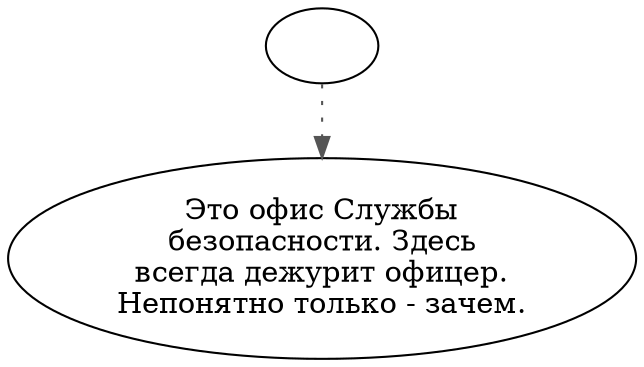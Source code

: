 digraph valtsec {
  "start" [style=filled       fillcolor="#FFFFFF"       color="#000000"]
  "start" -> "spatial_p_proc" [style=dotted color="#555555"]
  "start" [label=""]
  "spatial_p_proc" [style=filled       fillcolor="#FFFFFF"       color="#000000"]
  "spatial_p_proc" [label="Это офис Службы\nбезопасности. Здесь\nвсегда дежурит офицер.\nНепонятно только - зачем."]
}